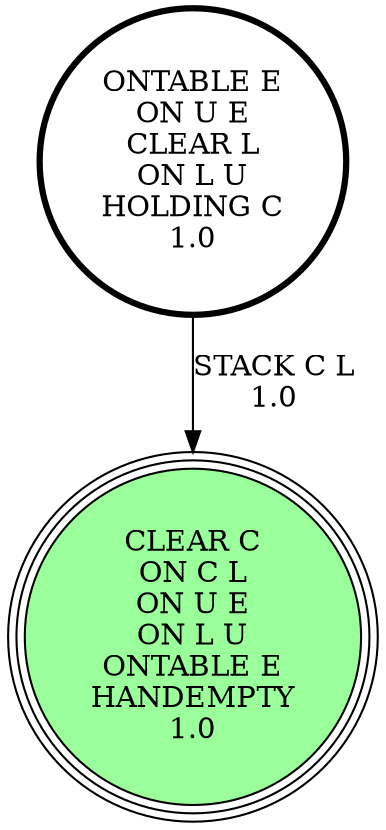 digraph {
"ONTABLE E\nON U E\nCLEAR L\nON L U\nHOLDING C\n1.0\n" -> "CLEAR C\nON C L\nON U E\nON L U\nONTABLE E\nHANDEMPTY\n1.0\n"[label="STACK C L\n1.0\n"];
"CLEAR C\nON C L\nON U E\nON L U\nONTABLE E\nHANDEMPTY\n1.0\n" [shape=circle, style=filled, fillcolor=palegreen1, peripheries=3];
"ONTABLE E\nON U E\nCLEAR L\nON L U\nHOLDING C\n1.0\n" [shape=circle, penwidth=3];
"CLEAR C\nON C L\nON U E\nON L U\nONTABLE E\nHANDEMPTY\n1.0\n" [shape=circle, style=filled, fillcolor=palegreen1, peripheries=3];
}
